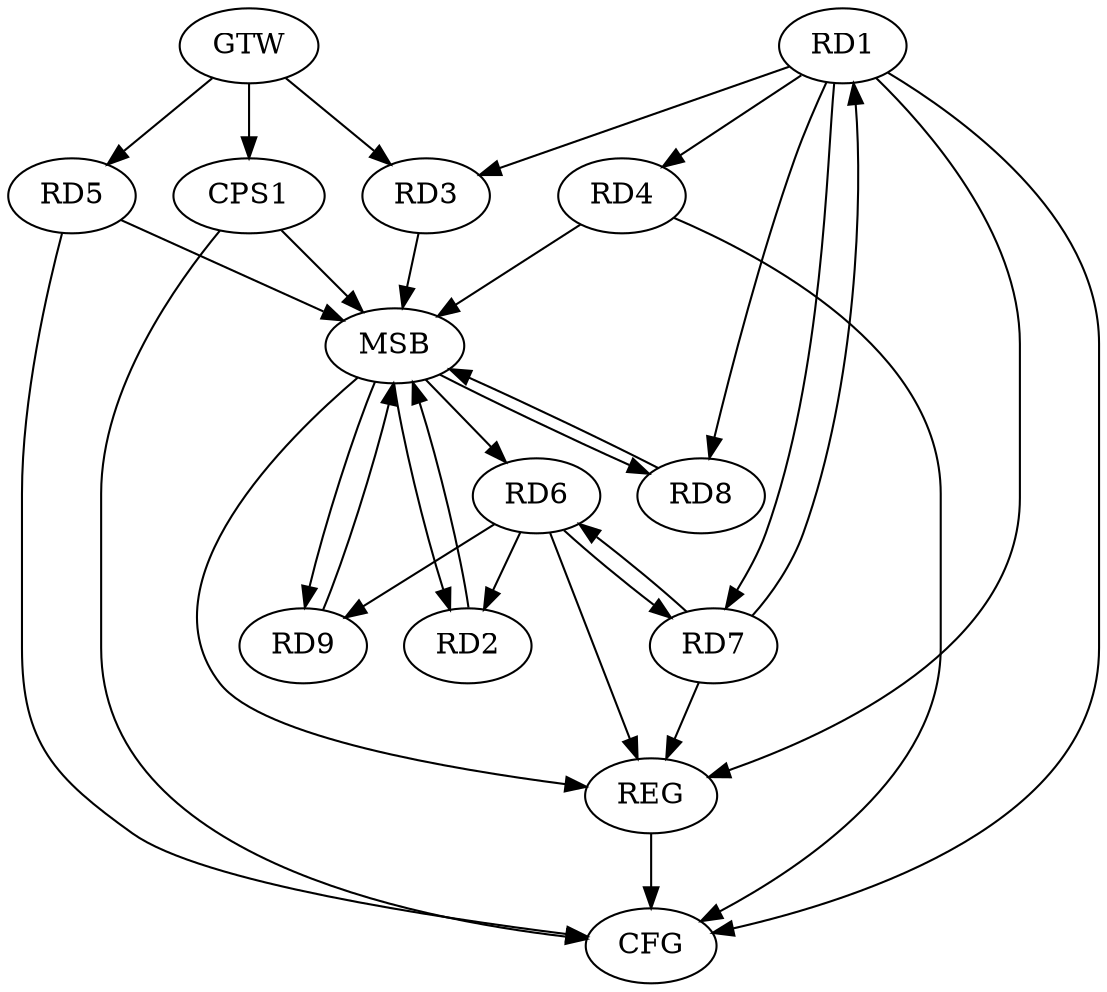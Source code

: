 strict digraph G {
  RD1 [ label="RD1" ];
  RD2 [ label="RD2" ];
  RD3 [ label="RD3" ];
  RD4 [ label="RD4" ];
  RD5 [ label="RD5" ];
  RD6 [ label="RD6" ];
  RD7 [ label="RD7" ];
  RD8 [ label="RD8" ];
  RD9 [ label="RD9" ];
  CPS1 [ label="CPS1" ];
  GTW [ label="GTW" ];
  REG [ label="REG" ];
  MSB [ label="MSB" ];
  CFG [ label="CFG" ];
  RD1 -> RD4;
  RD1 -> RD7;
  RD7 -> RD1;
  RD6 -> RD2;
  RD6 -> RD7;
  RD7 -> RD6;
  RD6 -> RD9;
  GTW -> RD3;
  GTW -> RD5;
  GTW -> CPS1;
  RD1 -> REG;
  RD6 -> REG;
  RD7 -> REG;
  RD2 -> MSB;
  MSB -> REG;
  RD3 -> MSB;
  MSB -> RD9;
  RD4 -> MSB;
  MSB -> RD6;
  RD5 -> MSB;
  MSB -> RD8;
  RD8 -> MSB;
  RD9 -> MSB;
  CPS1 -> MSB;
  MSB -> RD2;
  RD5 -> CFG;
  RD4 -> CFG;
  RD1 -> CFG;
  CPS1 -> CFG;
  REG -> CFG;
  RD1 -> RD8;
  RD1 -> RD3;
}
